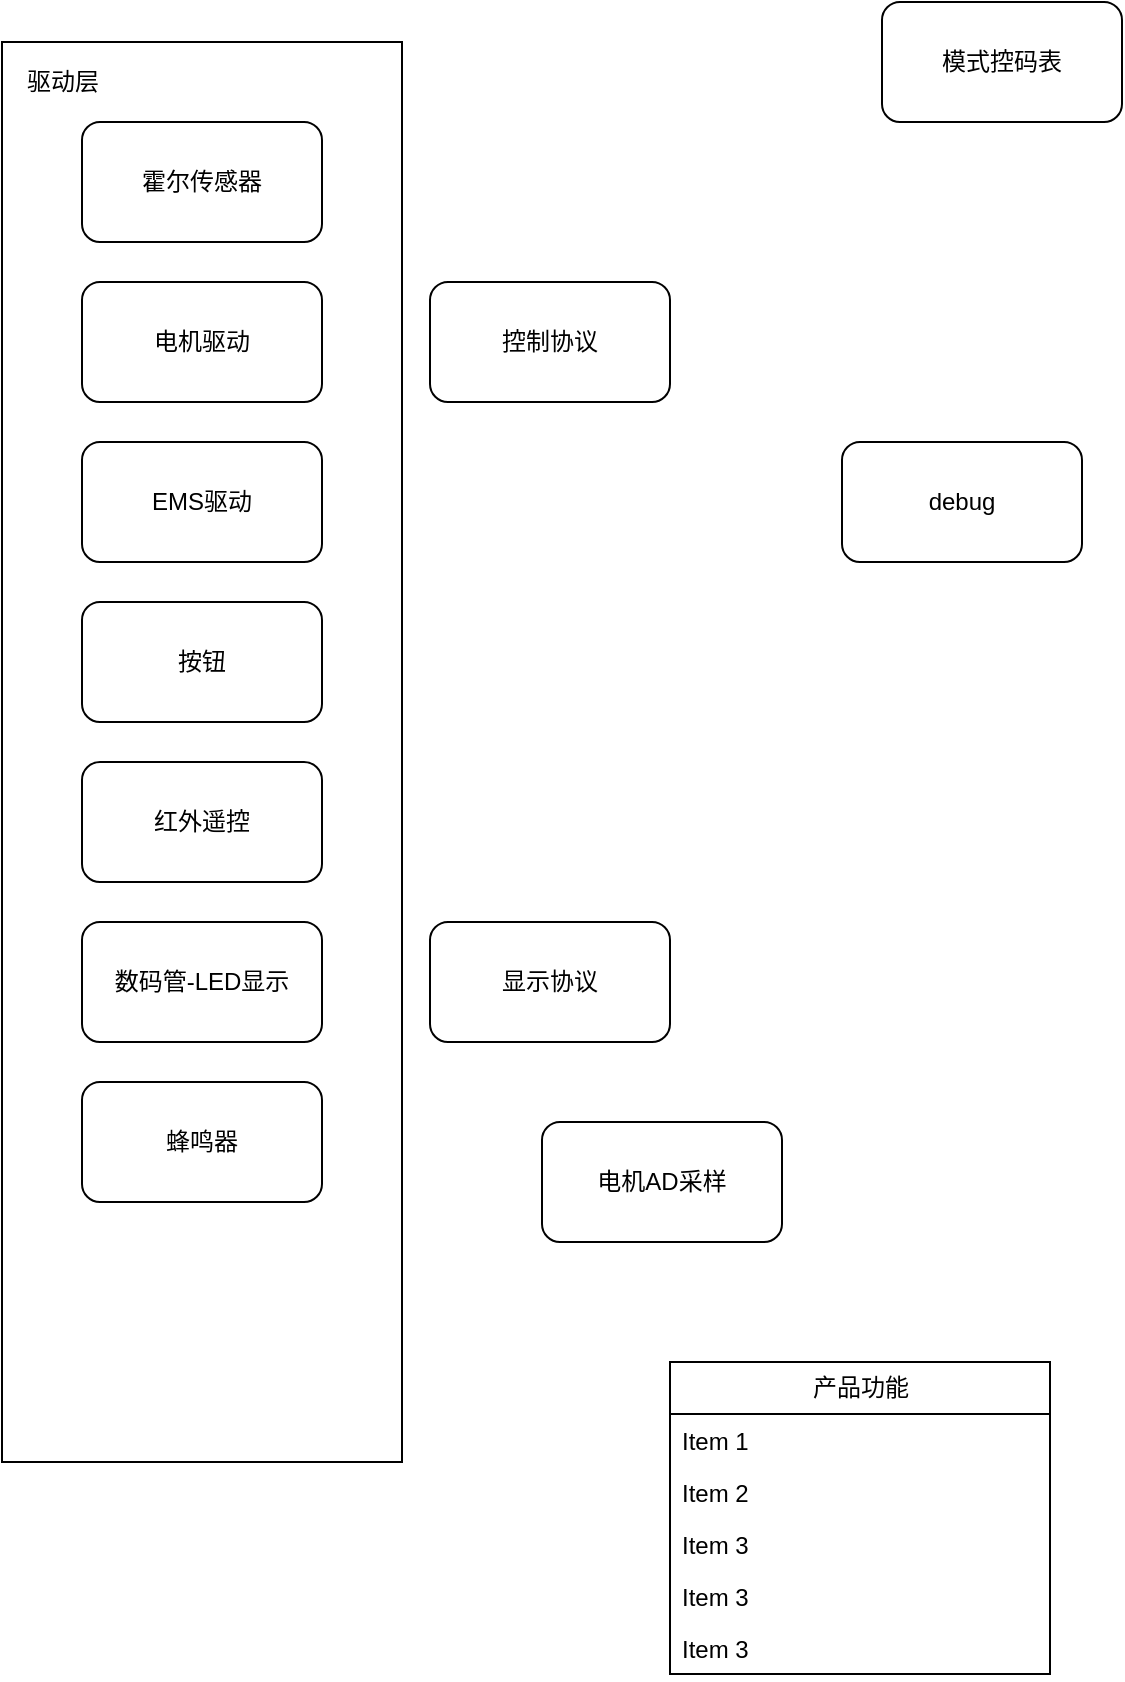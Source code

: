 <mxfile version="24.7.6">
  <diagram name="第 1 页" id="F-XGFJnIH-DqNZ36TAEC">
    <mxGraphModel dx="989" dy="509" grid="1" gridSize="10" guides="1" tooltips="1" connect="1" arrows="1" fold="1" page="1" pageScale="1" pageWidth="1654" pageHeight="1169" math="0" shadow="0">
      <root>
        <mxCell id="0" />
        <mxCell id="1" parent="0" />
        <mxCell id="DfCkuyqm4PZilLDekmPI-13" value="" style="rounded=0;whiteSpace=wrap;html=1;align=left;" vertex="1" parent="1">
          <mxGeometry x="200" y="190" width="200" height="710" as="geometry" />
        </mxCell>
        <mxCell id="DfCkuyqm4PZilLDekmPI-1" value="电机驱动" style="rounded=1;whiteSpace=wrap;html=1;" vertex="1" parent="1">
          <mxGeometry x="240" y="310" width="120" height="60" as="geometry" />
        </mxCell>
        <mxCell id="DfCkuyqm4PZilLDekmPI-2" value="EMS驱动" style="rounded=1;whiteSpace=wrap;html=1;" vertex="1" parent="1">
          <mxGeometry x="240" y="390" width="120" height="60" as="geometry" />
        </mxCell>
        <mxCell id="DfCkuyqm4PZilLDekmPI-3" value="红外遥控" style="rounded=1;whiteSpace=wrap;html=1;" vertex="1" parent="1">
          <mxGeometry x="240" y="550" width="120" height="60" as="geometry" />
        </mxCell>
        <mxCell id="DfCkuyqm4PZilLDekmPI-4" value="数码管-LED显示" style="rounded=1;whiteSpace=wrap;html=1;" vertex="1" parent="1">
          <mxGeometry x="240" y="630" width="120" height="60" as="geometry" />
        </mxCell>
        <mxCell id="DfCkuyqm4PZilLDekmPI-5" value="按钮" style="rounded=1;whiteSpace=wrap;html=1;" vertex="1" parent="1">
          <mxGeometry x="240" y="470" width="120" height="60" as="geometry" />
        </mxCell>
        <mxCell id="DfCkuyqm4PZilLDekmPI-8" value="蜂鸣器" style="rounded=1;whiteSpace=wrap;html=1;" vertex="1" parent="1">
          <mxGeometry x="240" y="710" width="120" height="60" as="geometry" />
        </mxCell>
        <mxCell id="DfCkuyqm4PZilLDekmPI-9" value="显示协议" style="rounded=1;whiteSpace=wrap;html=1;" vertex="1" parent="1">
          <mxGeometry x="414" y="630" width="120" height="60" as="geometry" />
        </mxCell>
        <mxCell id="DfCkuyqm4PZilLDekmPI-10" value="模式控码表" style="rounded=1;whiteSpace=wrap;html=1;" vertex="1" parent="1">
          <mxGeometry x="640" y="170" width="120" height="60" as="geometry" />
        </mxCell>
        <mxCell id="DfCkuyqm4PZilLDekmPI-14" value="驱动层" style="text;html=1;align=center;verticalAlign=middle;resizable=0;points=[];autosize=1;strokeColor=none;fillColor=none;" vertex="1" parent="1">
          <mxGeometry x="200" y="195" width="60" height="30" as="geometry" />
        </mxCell>
        <mxCell id="DfCkuyqm4PZilLDekmPI-15" value="控制协议" style="rounded=1;whiteSpace=wrap;html=1;" vertex="1" parent="1">
          <mxGeometry x="414" y="310" width="120" height="60" as="geometry" />
        </mxCell>
        <mxCell id="DfCkuyqm4PZilLDekmPI-16" value="霍尔传感器" style="rounded=1;whiteSpace=wrap;html=1;" vertex="1" parent="1">
          <mxGeometry x="240" y="230" width="120" height="60" as="geometry" />
        </mxCell>
        <mxCell id="DfCkuyqm4PZilLDekmPI-17" value="debug" style="rounded=1;whiteSpace=wrap;html=1;" vertex="1" parent="1">
          <mxGeometry x="620" y="390" width="120" height="60" as="geometry" />
        </mxCell>
        <mxCell id="DfCkuyqm4PZilLDekmPI-18" value="产品功能" style="swimlane;fontStyle=0;childLayout=stackLayout;horizontal=1;startSize=26;fillColor=none;horizontalStack=0;resizeParent=1;resizeParentMax=0;resizeLast=0;collapsible=1;marginBottom=0;html=1;" vertex="1" parent="1">
          <mxGeometry x="534" y="850" width="190" height="156" as="geometry" />
        </mxCell>
        <mxCell id="DfCkuyqm4PZilLDekmPI-19" value="Item 1" style="text;strokeColor=none;fillColor=none;align=left;verticalAlign=top;spacingLeft=4;spacingRight=4;overflow=hidden;rotatable=0;points=[[0,0.5],[1,0.5]];portConstraint=eastwest;whiteSpace=wrap;html=1;" vertex="1" parent="DfCkuyqm4PZilLDekmPI-18">
          <mxGeometry y="26" width="190" height="26" as="geometry" />
        </mxCell>
        <mxCell id="DfCkuyqm4PZilLDekmPI-20" value="Item 2" style="text;strokeColor=none;fillColor=none;align=left;verticalAlign=top;spacingLeft=4;spacingRight=4;overflow=hidden;rotatable=0;points=[[0,0.5],[1,0.5]];portConstraint=eastwest;whiteSpace=wrap;html=1;" vertex="1" parent="DfCkuyqm4PZilLDekmPI-18">
          <mxGeometry y="52" width="190" height="26" as="geometry" />
        </mxCell>
        <mxCell id="DfCkuyqm4PZilLDekmPI-21" value="Item 3" style="text;strokeColor=none;fillColor=none;align=left;verticalAlign=top;spacingLeft=4;spacingRight=4;overflow=hidden;rotatable=0;points=[[0,0.5],[1,0.5]];portConstraint=eastwest;whiteSpace=wrap;html=1;" vertex="1" parent="DfCkuyqm4PZilLDekmPI-18">
          <mxGeometry y="78" width="190" height="26" as="geometry" />
        </mxCell>
        <mxCell id="DfCkuyqm4PZilLDekmPI-23" value="Item 3" style="text;strokeColor=none;fillColor=none;align=left;verticalAlign=top;spacingLeft=4;spacingRight=4;overflow=hidden;rotatable=0;points=[[0,0.5],[1,0.5]];portConstraint=eastwest;whiteSpace=wrap;html=1;" vertex="1" parent="DfCkuyqm4PZilLDekmPI-18">
          <mxGeometry y="104" width="190" height="26" as="geometry" />
        </mxCell>
        <mxCell id="DfCkuyqm4PZilLDekmPI-22" value="Item 3" style="text;strokeColor=none;fillColor=none;align=left;verticalAlign=top;spacingLeft=4;spacingRight=4;overflow=hidden;rotatable=0;points=[[0,0.5],[1,0.5]];portConstraint=eastwest;whiteSpace=wrap;html=1;" vertex="1" parent="DfCkuyqm4PZilLDekmPI-18">
          <mxGeometry y="130" width="190" height="26" as="geometry" />
        </mxCell>
        <mxCell id="DfCkuyqm4PZilLDekmPI-27" value="电机AD采样" style="rounded=1;whiteSpace=wrap;html=1;" vertex="1" parent="1">
          <mxGeometry x="470" y="730" width="120" height="60" as="geometry" />
        </mxCell>
      </root>
    </mxGraphModel>
  </diagram>
</mxfile>
